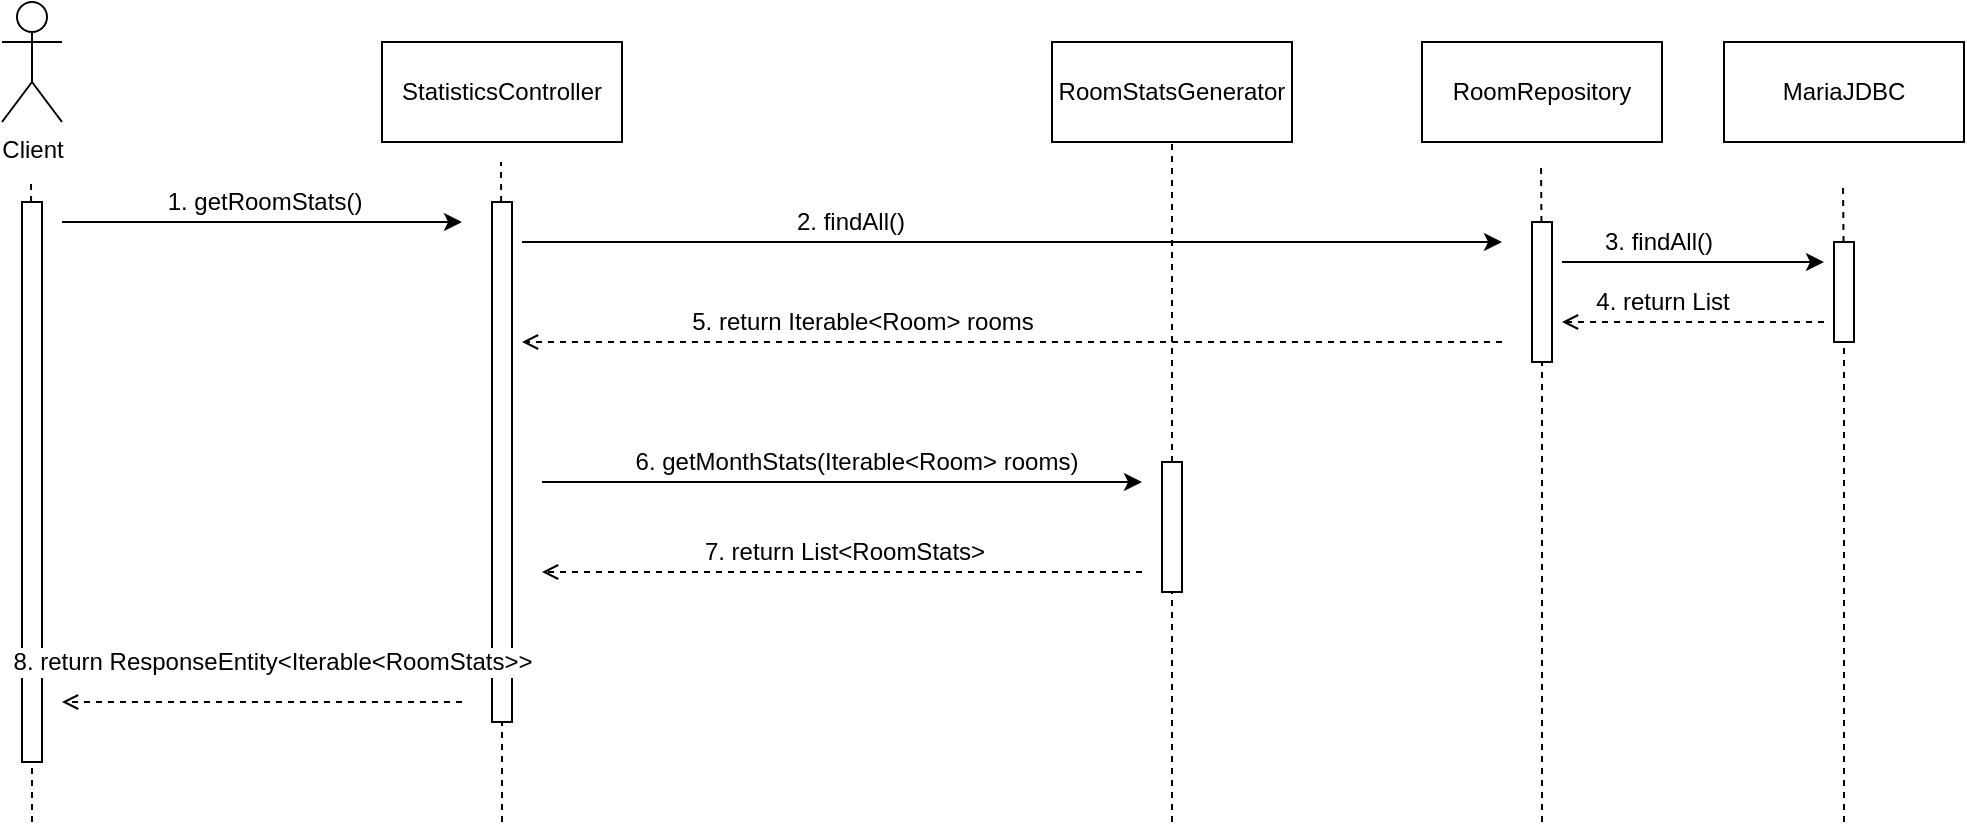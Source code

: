 <mxfile version="13.2.2" type="device"><diagram id="xL0bkW22dJEcYEZWltH-" name="Page-1"><mxGraphModel dx="1422" dy="775" grid="1" gridSize="10" guides="1" tooltips="1" connect="1" arrows="1" fold="1" page="1" pageScale="1" pageWidth="192000" pageHeight="108000" math="0" shadow="0"><root><mxCell id="0"/><mxCell id="1" parent="0"/><mxCell id="19XanNoo4fwWHhp1MPcU-1" value="Client" style="shape=umlActor;verticalLabelPosition=bottom;labelBackgroundColor=#ffffff;verticalAlign=top;html=1;outlineConnect=0;" parent="1" vertex="1"><mxGeometry x="30" y="30" width="30" height="60" as="geometry"/></mxCell><mxCell id="19XanNoo4fwWHhp1MPcU-8" value="" style="endArrow=none;dashed=1;html=1;" parent="1" source="19XanNoo4fwWHhp1MPcU-9" edge="1"><mxGeometry width="50" height="50" relative="1" as="geometry"><mxPoint x="45" y="670" as="sourcePoint"/><mxPoint x="44.5" y="120" as="targetPoint"/></mxGeometry></mxCell><mxCell id="19XanNoo4fwWHhp1MPcU-9" value="" style="rounded=0;whiteSpace=wrap;html=1;" parent="1" vertex="1"><mxGeometry x="40" y="130" width="10" height="280" as="geometry"/></mxCell><mxCell id="19XanNoo4fwWHhp1MPcU-11" value="" style="endArrow=none;dashed=1;html=1;" parent="1" target="19XanNoo4fwWHhp1MPcU-9" edge="1"><mxGeometry width="50" height="50" relative="1" as="geometry"><mxPoint x="45" y="440" as="sourcePoint"/><mxPoint x="44.5" y="120" as="targetPoint"/></mxGeometry></mxCell><mxCell id="19XanNoo4fwWHhp1MPcU-12" value="StatisticsController" style="rounded=0;whiteSpace=wrap;html=1;" parent="1" vertex="1"><mxGeometry x="220" y="50" width="120" height="50" as="geometry"/></mxCell><mxCell id="19XanNoo4fwWHhp1MPcU-13" value="RoomStatsGenerator" style="rounded=0;whiteSpace=wrap;html=1;" parent="1" vertex="1"><mxGeometry x="555" y="50" width="120" height="50" as="geometry"/></mxCell><mxCell id="19XanNoo4fwWHhp1MPcU-14" value="" style="endArrow=none;dashed=1;html=1;" parent="1" source="19XanNoo4fwWHhp1MPcU-17" edge="1"><mxGeometry width="50" height="50" relative="1" as="geometry"><mxPoint x="280" y="680" as="sourcePoint"/><mxPoint x="279.5" y="110" as="targetPoint"/></mxGeometry></mxCell><mxCell id="19XanNoo4fwWHhp1MPcU-15" value="" style="endArrow=classic;html=1;" parent="1" edge="1"><mxGeometry width="50" height="50" relative="1" as="geometry"><mxPoint x="60" y="140" as="sourcePoint"/><mxPoint x="260" y="140" as="targetPoint"/></mxGeometry></mxCell><mxCell id="19XanNoo4fwWHhp1MPcU-16" value="1. getRoomStats()" style="edgeLabel;html=1;align=center;verticalAlign=middle;resizable=0;points=[];fontSize=12;" parent="19XanNoo4fwWHhp1MPcU-15" vertex="1" connectable="0"><mxGeometry x="0.614" relative="1" as="geometry"><mxPoint x="-61" y="-10" as="offset"/></mxGeometry></mxCell><mxCell id="19XanNoo4fwWHhp1MPcU-17" value="" style="rounded=0;whiteSpace=wrap;html=1;" parent="1" vertex="1"><mxGeometry x="275" y="130" width="10" height="260" as="geometry"/></mxCell><mxCell id="19XanNoo4fwWHhp1MPcU-18" value="" style="endArrow=none;dashed=1;html=1;" parent="1" target="19XanNoo4fwWHhp1MPcU-17" edge="1"><mxGeometry width="50" height="50" relative="1" as="geometry"><mxPoint x="280" y="440" as="sourcePoint"/><mxPoint x="279.5" y="110" as="targetPoint"/></mxGeometry></mxCell><mxCell id="19XanNoo4fwWHhp1MPcU-22" value="RoomRepository" style="rounded=0;whiteSpace=wrap;html=1;fontSize=12;" parent="1" vertex="1"><mxGeometry x="740" y="50" width="120" height="50" as="geometry"/></mxCell><mxCell id="19XanNoo4fwWHhp1MPcU-24" value="" style="endArrow=none;dashed=1;html=1;fontSize=12;entryX=0.5;entryY=1;entryDx=0;entryDy=0;" parent="1" edge="1" target="19XanNoo4fwWHhp1MPcU-13"><mxGeometry width="50" height="50" relative="1" as="geometry"><mxPoint x="615" y="440" as="sourcePoint"/><mxPoint x="614.5" y="275" as="targetPoint"/></mxGeometry></mxCell><mxCell id="19XanNoo4fwWHhp1MPcU-25" value="" style="endArrow=classic;html=1;fontSize=12;" parent="1" edge="1"><mxGeometry width="50" height="50" relative="1" as="geometry"><mxPoint x="290" y="150" as="sourcePoint"/><mxPoint x="780" y="150" as="targetPoint"/></mxGeometry></mxCell><mxCell id="19XanNoo4fwWHhp1MPcU-27" value="2. findAll()" style="edgeLabel;html=1;align=center;verticalAlign=middle;resizable=0;points=[];fontSize=12;" parent="19XanNoo4fwWHhp1MPcU-25" vertex="1" connectable="0"><mxGeometry x="0.483" relative="1" as="geometry"><mxPoint x="-200" y="-10" as="offset"/></mxGeometry></mxCell><mxCell id="19XanNoo4fwWHhp1MPcU-26" value="" style="endArrow=none;dashed=1;html=1;" parent="1" source="19XanNoo4fwWHhp1MPcU-28" edge="1"><mxGeometry width="50" height="50" relative="1" as="geometry"><mxPoint x="800" y="680" as="sourcePoint"/><mxPoint x="799.5" y="110" as="targetPoint"/></mxGeometry></mxCell><mxCell id="19XanNoo4fwWHhp1MPcU-28" value="" style="rounded=0;whiteSpace=wrap;html=1;" parent="1" vertex="1"><mxGeometry x="795" y="140" width="10" height="70" as="geometry"/></mxCell><mxCell id="19XanNoo4fwWHhp1MPcU-29" value="" style="endArrow=none;dashed=1;html=1;" parent="1" target="19XanNoo4fwWHhp1MPcU-28" edge="1"><mxGeometry width="50" height="50" relative="1" as="geometry"><mxPoint x="800" y="440" as="sourcePoint"/><mxPoint x="799.5" y="110" as="targetPoint"/></mxGeometry></mxCell><mxCell id="19XanNoo4fwWHhp1MPcU-31" value="" style="endArrow=open;dashed=1;html=1;fontSize=12;endFill=0;" parent="1" edge="1"><mxGeometry width="50" height="50" relative="1" as="geometry"><mxPoint x="780" y="200" as="sourcePoint"/><mxPoint x="290" y="200" as="targetPoint"/></mxGeometry></mxCell><mxCell id="19XanNoo4fwWHhp1MPcU-32" value="5. return Iterable&amp;lt;Room&amp;gt; rooms" style="edgeLabel;html=1;align=center;verticalAlign=middle;resizable=0;points=[];fontSize=12;" parent="19XanNoo4fwWHhp1MPcU-31" vertex="1" connectable="0"><mxGeometry x="-0.637" y="1" relative="1" as="geometry"><mxPoint x="-231" y="-11" as="offset"/></mxGeometry></mxCell><mxCell id="19XanNoo4fwWHhp1MPcU-33" value="" style="rounded=0;whiteSpace=wrap;html=1;fontSize=12;" parent="1" vertex="1"><mxGeometry x="610" y="260" width="10" height="65" as="geometry"/></mxCell><mxCell id="19XanNoo4fwWHhp1MPcU-36" value="" style="endArrow=classic;html=1;fontSize=12;" parent="1" edge="1"><mxGeometry width="50" height="50" relative="1" as="geometry"><mxPoint x="300" y="270" as="sourcePoint"/><mxPoint x="600" y="270" as="targetPoint"/></mxGeometry></mxCell><mxCell id="19XanNoo4fwWHhp1MPcU-37" value="6. getMonthStats(Iterable&amp;lt;Room&amp;gt; rooms)" style="edgeLabel;html=1;align=center;verticalAlign=middle;resizable=0;points=[];fontSize=12;" parent="19XanNoo4fwWHhp1MPcU-36" vertex="1" connectable="0"><mxGeometry x="0.243" y="3" relative="1" as="geometry"><mxPoint x="-30" y="-7" as="offset"/></mxGeometry></mxCell><mxCell id="19XanNoo4fwWHhp1MPcU-38" value="MariaJDBC" style="rounded=0;whiteSpace=wrap;html=1;fontSize=12;" parent="1" vertex="1"><mxGeometry x="891" y="50" width="120" height="50" as="geometry"/></mxCell><mxCell id="19XanNoo4fwWHhp1MPcU-39" value="" style="endArrow=none;dashed=1;html=1;fontSize=12;" parent="1" source="19XanNoo4fwWHhp1MPcU-44" edge="1"><mxGeometry width="50" height="50" relative="1" as="geometry"><mxPoint x="951" y="680" as="sourcePoint"/><mxPoint x="950.5" y="120" as="targetPoint"/></mxGeometry></mxCell><mxCell id="19XanNoo4fwWHhp1MPcU-40" value="" style="endArrow=classic;html=1;fontSize=12;" parent="1" edge="1"><mxGeometry width="50" height="50" relative="1" as="geometry"><mxPoint x="810" y="160" as="sourcePoint"/><mxPoint x="941" y="160" as="targetPoint"/></mxGeometry></mxCell><mxCell id="19XanNoo4fwWHhp1MPcU-41" value="3. findAll()" style="edgeLabel;html=1;align=center;verticalAlign=middle;resizable=0;points=[];fontSize=12;" parent="19XanNoo4fwWHhp1MPcU-40" vertex="1" connectable="0"><mxGeometry x="0.483" relative="1" as="geometry"><mxPoint x="-49" y="-10" as="offset"/></mxGeometry></mxCell><mxCell id="19XanNoo4fwWHhp1MPcU-42" value="" style="endArrow=open;dashed=1;html=1;fontSize=12;endFill=0;" parent="1" edge="1"><mxGeometry width="50" height="50" relative="1" as="geometry"><mxPoint x="941" y="190" as="sourcePoint"/><mxPoint x="810" y="190" as="targetPoint"/></mxGeometry></mxCell><mxCell id="19XanNoo4fwWHhp1MPcU-43" value="4. return List" style="edgeLabel;html=1;align=center;verticalAlign=middle;resizable=0;points=[];fontSize=12;" parent="19XanNoo4fwWHhp1MPcU-42" vertex="1" connectable="0"><mxGeometry x="-0.637" y="1" relative="1" as="geometry"><mxPoint x="-57.47" y="-11" as="offset"/></mxGeometry></mxCell><mxCell id="19XanNoo4fwWHhp1MPcU-44" value="" style="rounded=0;whiteSpace=wrap;html=1;fontSize=12;" parent="1" vertex="1"><mxGeometry x="946" y="150" width="10" height="50" as="geometry"/></mxCell><mxCell id="19XanNoo4fwWHhp1MPcU-45" value="" style="endArrow=none;dashed=1;html=1;fontSize=12;" parent="1" target="19XanNoo4fwWHhp1MPcU-44" edge="1"><mxGeometry width="50" height="50" relative="1" as="geometry"><mxPoint x="951" y="440" as="sourcePoint"/><mxPoint x="950.5" y="120" as="targetPoint"/></mxGeometry></mxCell><mxCell id="LGQTWvPX9GXlApJBBuvb-42" value="" style="endArrow=open;dashed=1;html=1;fontSize=12;endFill=0;" parent="1" edge="1"><mxGeometry width="50" height="50" relative="1" as="geometry"><mxPoint x="600" y="315" as="sourcePoint"/><mxPoint x="300" y="315" as="targetPoint"/></mxGeometry></mxCell><mxCell id="LGQTWvPX9GXlApJBBuvb-43" value="&lt;span style=&quot;color: rgba(0 , 0 , 0 , 0) ; font-family: monospace ; font-size: 0px ; background-color: rgb(248 , 249 , 250)&quot;&gt;%3CmxGraphModel%3E%3Croot%3E%3CmxCell%20id%3D%220%22%2F%3E%3CmxCell%20id%3D%221%22%20parent%3D%220%22%2F%3E%3CmxCell%20id%3D%222%22%20value%3D%22create(ArrayList%26amp%3Blt%3BRoomMonthStat%26amp%3Bgt%3B)%22%20style%3D%22edgeLabel%3Bhtml%3D1%3Balign%3Dcenter%3BverticalAlign%3Dmiddle%3Bresizable%3D0%3Bpoints%3D%5B%5D%3BfontSize%3D12%3B%22%20vertex%3D%221%22%20connectable%3D%220%22%20parent%3D%221%22%3E%3CmxGeometry%20x%3D%22660.002%22%20y%3D%22540.3%22%20as%3D%22geometry%22%3E%3CmxPoint%20x%3D%2230.59%22%20y%3D%22-12.7%22%20as%3D%22offset%22%2F%3E%3C%2FmxGeometry%3E%3C%2FmxCell%3E%3C%2Froot%3E%3C%2FmxGraphModel%3Eretur&lt;/span&gt;" style="edgeLabel;html=1;align=center;verticalAlign=middle;resizable=0;points=[];fontSize=12;" parent="LGQTWvPX9GXlApJBBuvb-42" vertex="1" connectable="0"><mxGeometry x="-0.637" y="1" relative="1" as="geometry"><mxPoint x="-32.06" y="-11" as="offset"/></mxGeometry></mxCell><mxCell id="LGQTWvPX9GXlApJBBuvb-44" value="&lt;font style=&quot;font-size: 12px&quot;&gt;7. return List&amp;lt;RoomStats&amp;gt;&lt;/font&gt;" style="edgeLabel;html=1;align=center;verticalAlign=middle;resizable=0;points=[];fontSize=12;" parent="LGQTWvPX9GXlApJBBuvb-42" vertex="1" connectable="0"><mxGeometry x="-0.156" y="1" relative="1" as="geometry"><mxPoint x="-23.0" y="-11" as="offset"/></mxGeometry></mxCell><mxCell id="LGQTWvPX9GXlApJBBuvb-46" value="" style="endArrow=open;dashed=1;html=1;fontSize=12;endFill=0;" parent="1" edge="1"><mxGeometry width="50" height="50" relative="1" as="geometry"><mxPoint x="260" y="380" as="sourcePoint"/><mxPoint x="60" y="380" as="targetPoint"/></mxGeometry></mxCell><mxCell id="LGQTWvPX9GXlApJBBuvb-47" value="&lt;span style=&quot;color: rgba(0 , 0 , 0 , 0) ; font-family: monospace ; font-size: 0px ; background-color: rgb(248 , 249 , 250)&quot;&gt;%3CmxGraphModel%3E%3Croot%3E%3CmxCell%20id%3D%220%22%2F%3E%3CmxCell%20id%3D%221%22%20parent%3D%220%22%2F%3E%3CmxCell%20id%3D%222%22%20value%3D%22create(ArrayList%26amp%3Blt%3BRoomMonthStat%26amp%3Bgt%3B)%22%20style%3D%22edgeLabel%3Bhtml%3D1%3Balign%3Dcenter%3BverticalAlign%3Dmiddle%3Bresizable%3D0%3Bpoints%3D%5B%5D%3BfontSize%3D12%3B%22%20vertex%3D%221%22%20connectable%3D%220%22%20parent%3D%221%22%3E%3CmxGeometry%20x%3D%22660.002%22%20y%3D%22540.3%22%20as%3D%22geometry%22%3E%3CmxPoint%20x%3D%2230.59%22%20y%3D%22-12.7%22%20as%3D%22offset%22%2F%3E%3C%2FmxGeometry%3E%3C%2FmxCell%3E%3C%2Froot%3E%3C%2FmxGraphModel%3Eretur&lt;/span&gt;" style="edgeLabel;html=1;align=center;verticalAlign=middle;resizable=0;points=[];fontSize=12;" parent="LGQTWvPX9GXlApJBBuvb-46" vertex="1" connectable="0"><mxGeometry x="-0.637" y="1" relative="1" as="geometry"><mxPoint x="-97.06" y="-11" as="offset"/></mxGeometry></mxCell><mxCell id="LGQTWvPX9GXlApJBBuvb-48" value="&lt;font style=&quot;font-size: 12px&quot;&gt;8. return ResponseEntity&amp;lt;Iterable&amp;lt;RoomStats&amp;gt;&amp;gt;&lt;/font&gt;" style="edgeLabel;html=1;align=center;verticalAlign=middle;resizable=0;points=[];fontSize=12;" parent="LGQTWvPX9GXlApJBBuvb-46" vertex="1" connectable="0"><mxGeometry x="-0.156" y="1" relative="1" as="geometry"><mxPoint x="-11.0" y="-21" as="offset"/></mxGeometry></mxCell></root></mxGraphModel></diagram></mxfile>